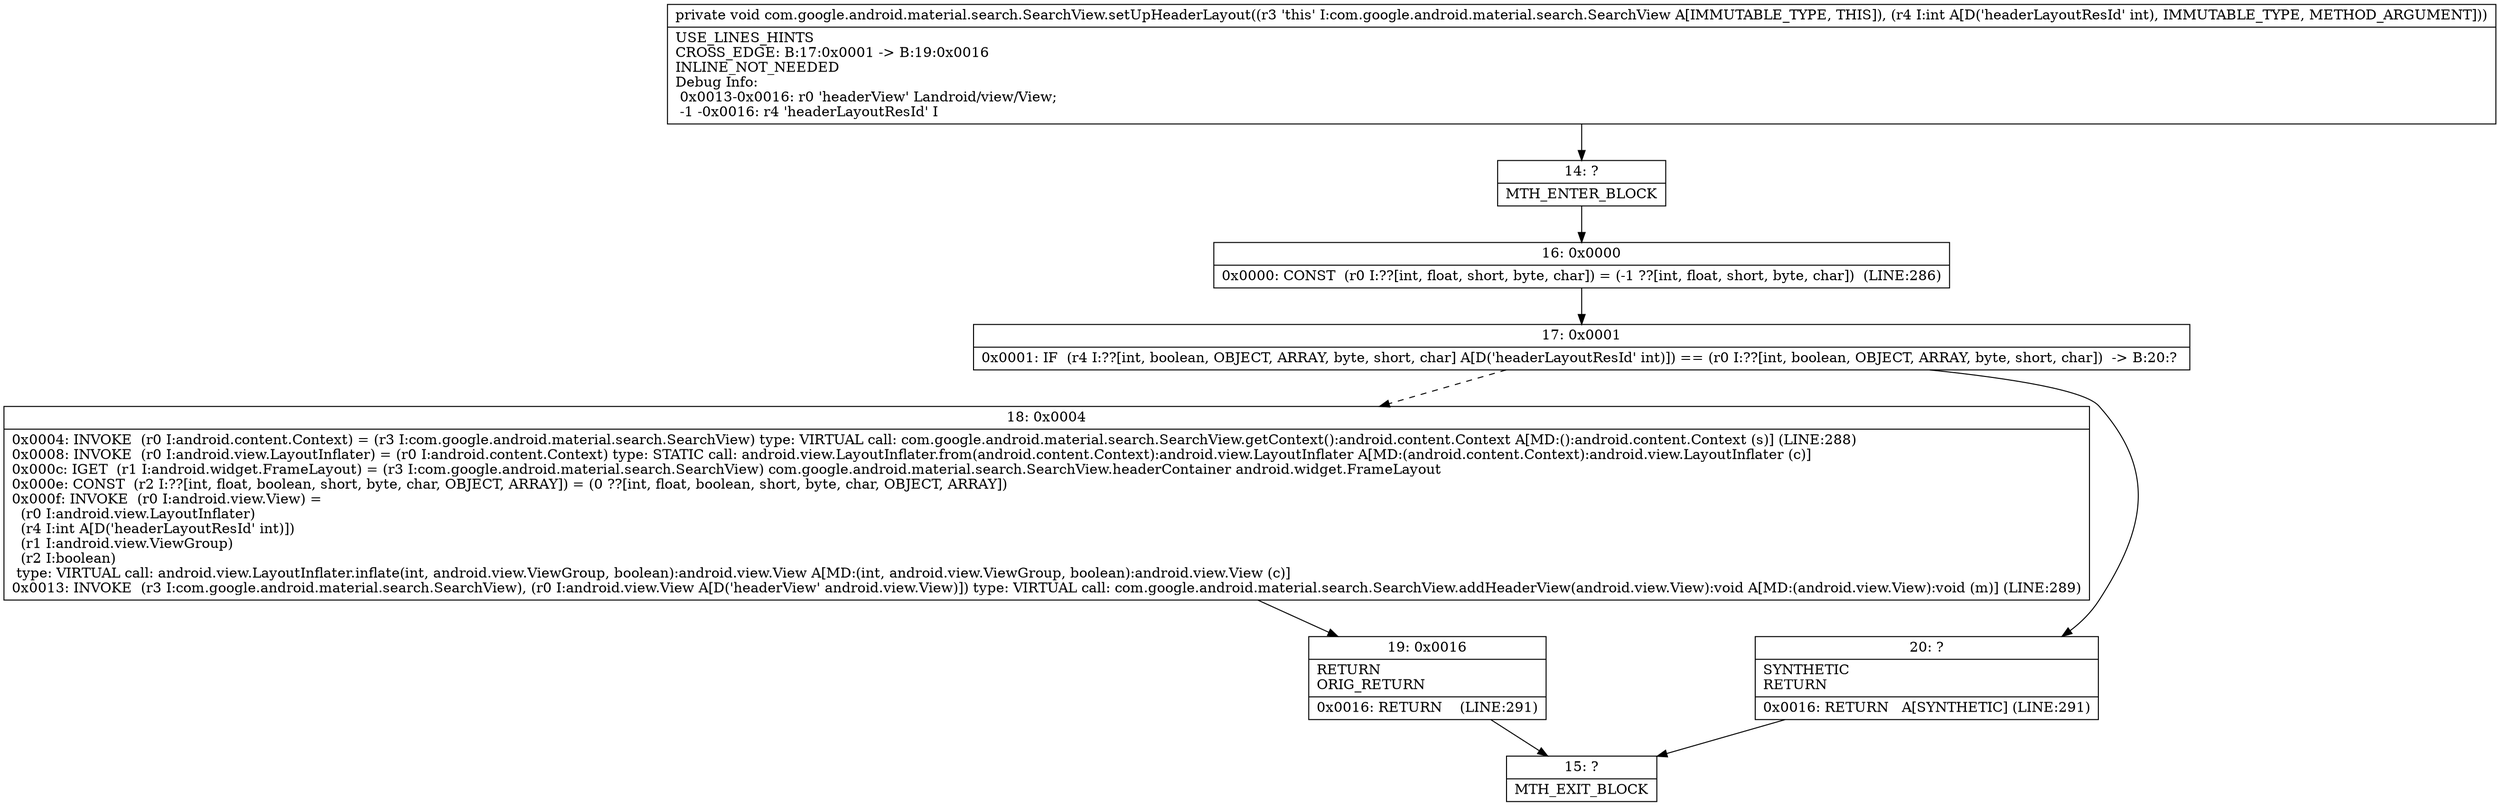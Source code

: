 digraph "CFG forcom.google.android.material.search.SearchView.setUpHeaderLayout(I)V" {
Node_14 [shape=record,label="{14\:\ ?|MTH_ENTER_BLOCK\l}"];
Node_16 [shape=record,label="{16\:\ 0x0000|0x0000: CONST  (r0 I:??[int, float, short, byte, char]) = (\-1 ??[int, float, short, byte, char])  (LINE:286)\l}"];
Node_17 [shape=record,label="{17\:\ 0x0001|0x0001: IF  (r4 I:??[int, boolean, OBJECT, ARRAY, byte, short, char] A[D('headerLayoutResId' int)]) == (r0 I:??[int, boolean, OBJECT, ARRAY, byte, short, char])  \-\> B:20:? \l}"];
Node_18 [shape=record,label="{18\:\ 0x0004|0x0004: INVOKE  (r0 I:android.content.Context) = (r3 I:com.google.android.material.search.SearchView) type: VIRTUAL call: com.google.android.material.search.SearchView.getContext():android.content.Context A[MD:():android.content.Context (s)] (LINE:288)\l0x0008: INVOKE  (r0 I:android.view.LayoutInflater) = (r0 I:android.content.Context) type: STATIC call: android.view.LayoutInflater.from(android.content.Context):android.view.LayoutInflater A[MD:(android.content.Context):android.view.LayoutInflater (c)]\l0x000c: IGET  (r1 I:android.widget.FrameLayout) = (r3 I:com.google.android.material.search.SearchView) com.google.android.material.search.SearchView.headerContainer android.widget.FrameLayout \l0x000e: CONST  (r2 I:??[int, float, boolean, short, byte, char, OBJECT, ARRAY]) = (0 ??[int, float, boolean, short, byte, char, OBJECT, ARRAY]) \l0x000f: INVOKE  (r0 I:android.view.View) = \l  (r0 I:android.view.LayoutInflater)\l  (r4 I:int A[D('headerLayoutResId' int)])\l  (r1 I:android.view.ViewGroup)\l  (r2 I:boolean)\l type: VIRTUAL call: android.view.LayoutInflater.inflate(int, android.view.ViewGroup, boolean):android.view.View A[MD:(int, android.view.ViewGroup, boolean):android.view.View (c)]\l0x0013: INVOKE  (r3 I:com.google.android.material.search.SearchView), (r0 I:android.view.View A[D('headerView' android.view.View)]) type: VIRTUAL call: com.google.android.material.search.SearchView.addHeaderView(android.view.View):void A[MD:(android.view.View):void (m)] (LINE:289)\l}"];
Node_19 [shape=record,label="{19\:\ 0x0016|RETURN\lORIG_RETURN\l|0x0016: RETURN    (LINE:291)\l}"];
Node_15 [shape=record,label="{15\:\ ?|MTH_EXIT_BLOCK\l}"];
Node_20 [shape=record,label="{20\:\ ?|SYNTHETIC\lRETURN\l|0x0016: RETURN   A[SYNTHETIC] (LINE:291)\l}"];
MethodNode[shape=record,label="{private void com.google.android.material.search.SearchView.setUpHeaderLayout((r3 'this' I:com.google.android.material.search.SearchView A[IMMUTABLE_TYPE, THIS]), (r4 I:int A[D('headerLayoutResId' int), IMMUTABLE_TYPE, METHOD_ARGUMENT]))  | USE_LINES_HINTS\lCROSS_EDGE: B:17:0x0001 \-\> B:19:0x0016\lINLINE_NOT_NEEDED\lDebug Info:\l  0x0013\-0x0016: r0 'headerView' Landroid\/view\/View;\l  \-1 \-0x0016: r4 'headerLayoutResId' I\l}"];
MethodNode -> Node_14;Node_14 -> Node_16;
Node_16 -> Node_17;
Node_17 -> Node_18[style=dashed];
Node_17 -> Node_20;
Node_18 -> Node_19;
Node_19 -> Node_15;
Node_20 -> Node_15;
}

